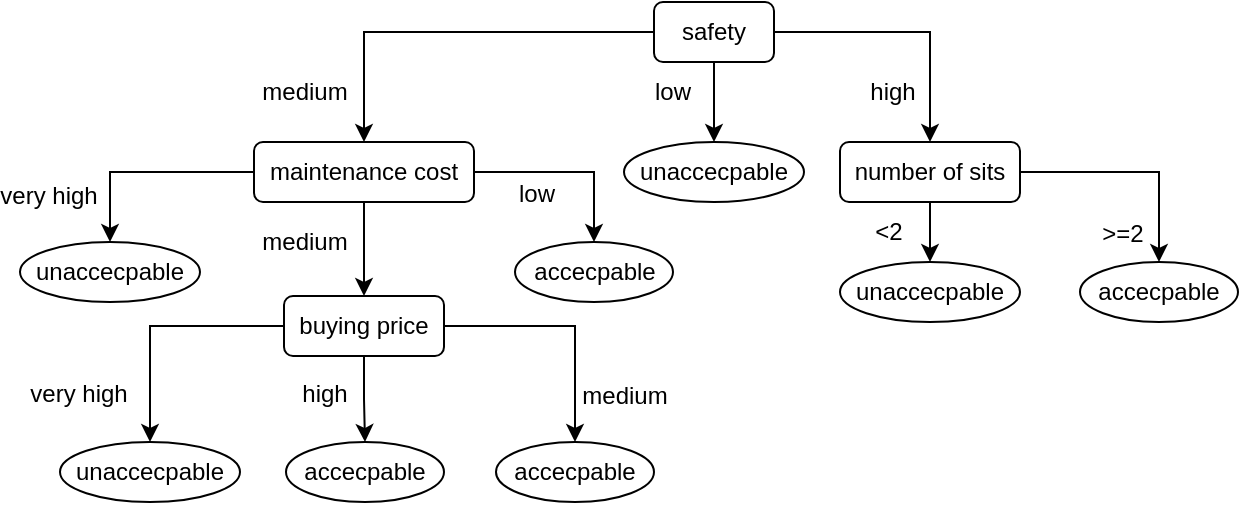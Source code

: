 <mxfile version="24.7.17">
  <diagram name="Page-1" id="Bqq3ml6rKQz_wR7xgZxC">
    <mxGraphModel dx="1116" dy="830" grid="1" gridSize="10" guides="1" tooltips="1" connect="1" arrows="1" fold="1" page="1" pageScale="1" pageWidth="827" pageHeight="1169" math="0" shadow="0">
      <root>
        <mxCell id="0" />
        <mxCell id="1" parent="0" />
        <mxCell id="wGU1YgHN29yls6QpEFfc-7" style="edgeStyle=orthogonalEdgeStyle;rounded=0;orthogonalLoop=1;jettySize=auto;html=1;entryX=0.5;entryY=0;entryDx=0;entryDy=0;" edge="1" parent="1" source="wGU1YgHN29yls6QpEFfc-1" target="wGU1YgHN29yls6QpEFfc-2">
          <mxGeometry relative="1" as="geometry" />
        </mxCell>
        <mxCell id="wGU1YgHN29yls6QpEFfc-9" value="medium" style="edgeLabel;html=1;align=center;verticalAlign=middle;resizable=0;points=[];fontSize=12;" vertex="1" connectable="0" parent="wGU1YgHN29yls6QpEFfc-7">
          <mxGeometry x="-0.3" y="4" relative="1" as="geometry">
            <mxPoint x="-105" y="26" as="offset" />
          </mxGeometry>
        </mxCell>
        <mxCell id="wGU1YgHN29yls6QpEFfc-8" style="edgeStyle=orthogonalEdgeStyle;rounded=0;orthogonalLoop=1;jettySize=auto;html=1;entryX=0.5;entryY=0;entryDx=0;entryDy=0;" edge="1" parent="1" source="wGU1YgHN29yls6QpEFfc-1" target="wGU1YgHN29yls6QpEFfc-3">
          <mxGeometry relative="1" as="geometry" />
        </mxCell>
        <mxCell id="wGU1YgHN29yls6QpEFfc-12" style="edgeStyle=orthogonalEdgeStyle;rounded=0;orthogonalLoop=1;jettySize=auto;html=1;entryX=0.5;entryY=0;entryDx=0;entryDy=0;" edge="1" parent="1" source="wGU1YgHN29yls6QpEFfc-1" target="wGU1YgHN29yls6QpEFfc-5">
          <mxGeometry relative="1" as="geometry" />
        </mxCell>
        <mxCell id="wGU1YgHN29yls6QpEFfc-1" value="s&lt;span style=&quot;background-color: initial;&quot;&gt;afety&lt;/span&gt;" style="rounded=1;whiteSpace=wrap;html=1;" vertex="1" parent="1">
          <mxGeometry x="337" y="50" width="60" height="30" as="geometry" />
        </mxCell>
        <mxCell id="wGU1YgHN29yls6QpEFfc-17" style="edgeStyle=orthogonalEdgeStyle;rounded=0;orthogonalLoop=1;jettySize=auto;html=1;exitX=0;exitY=0.5;exitDx=0;exitDy=0;entryX=0.5;entryY=0;entryDx=0;entryDy=0;" edge="1" parent="1" source="wGU1YgHN29yls6QpEFfc-2" target="wGU1YgHN29yls6QpEFfc-16">
          <mxGeometry relative="1" as="geometry" />
        </mxCell>
        <mxCell id="wGU1YgHN29yls6QpEFfc-19" style="edgeStyle=orthogonalEdgeStyle;rounded=0;orthogonalLoop=1;jettySize=auto;html=1;" edge="1" parent="1" source="wGU1YgHN29yls6QpEFfc-2" target="wGU1YgHN29yls6QpEFfc-18">
          <mxGeometry relative="1" as="geometry" />
        </mxCell>
        <mxCell id="wGU1YgHN29yls6QpEFfc-30" style="edgeStyle=orthogonalEdgeStyle;rounded=0;orthogonalLoop=1;jettySize=auto;html=1;exitX=1;exitY=0.5;exitDx=0;exitDy=0;entryX=0.5;entryY=0;entryDx=0;entryDy=0;" edge="1" parent="1" source="wGU1YgHN29yls6QpEFfc-2" target="wGU1YgHN29yls6QpEFfc-28">
          <mxGeometry relative="1" as="geometry">
            <mxPoint x="300" y="160" as="targetPoint" />
          </mxGeometry>
        </mxCell>
        <mxCell id="wGU1YgHN29yls6QpEFfc-2" value="m&lt;span style=&quot;background-color: initial;&quot;&gt;aintenance cost&lt;/span&gt;" style="rounded=1;whiteSpace=wrap;html=1;" vertex="1" parent="1">
          <mxGeometry x="137" y="120" width="110" height="30" as="geometry" />
        </mxCell>
        <mxCell id="wGU1YgHN29yls6QpEFfc-36" style="edgeStyle=orthogonalEdgeStyle;rounded=0;orthogonalLoop=1;jettySize=auto;html=1;entryX=0.5;entryY=0;entryDx=0;entryDy=0;" edge="1" parent="1" source="wGU1YgHN29yls6QpEFfc-3" target="wGU1YgHN29yls6QpEFfc-35">
          <mxGeometry relative="1" as="geometry" />
        </mxCell>
        <mxCell id="wGU1YgHN29yls6QpEFfc-37" style="edgeStyle=orthogonalEdgeStyle;rounded=0;orthogonalLoop=1;jettySize=auto;html=1;exitX=1;exitY=0.5;exitDx=0;exitDy=0;entryX=0.5;entryY=0;entryDx=0;entryDy=0;" edge="1" parent="1" source="wGU1YgHN29yls6QpEFfc-3" target="wGU1YgHN29yls6QpEFfc-33">
          <mxGeometry relative="1" as="geometry" />
        </mxCell>
        <mxCell id="wGU1YgHN29yls6QpEFfc-3" value="number of sits" style="rounded=1;whiteSpace=wrap;html=1;" vertex="1" parent="1">
          <mxGeometry x="430" y="120" width="90" height="30" as="geometry" />
        </mxCell>
        <mxCell id="wGU1YgHN29yls6QpEFfc-5" value="unaccecpable" style="ellipse;whiteSpace=wrap;html=1;" vertex="1" parent="1">
          <mxGeometry x="322" y="120" width="90" height="30" as="geometry" />
        </mxCell>
        <mxCell id="wGU1YgHN29yls6QpEFfc-14" value="low" style="edgeLabel;html=1;align=center;verticalAlign=middle;resizable=0;points=[];fontSize=12;" vertex="1" connectable="0" parent="1">
          <mxGeometry x="290" y="90" as="geometry">
            <mxPoint x="56" y="5" as="offset" />
          </mxGeometry>
        </mxCell>
        <mxCell id="wGU1YgHN29yls6QpEFfc-15" value="high" style="edgeLabel;html=1;align=center;verticalAlign=middle;resizable=0;points=[];fontSize=12;" vertex="1" connectable="0" parent="1">
          <mxGeometry x="456" y="95" as="geometry" />
        </mxCell>
        <mxCell id="wGU1YgHN29yls6QpEFfc-16" value="unaccecpable" style="ellipse;whiteSpace=wrap;html=1;" vertex="1" parent="1">
          <mxGeometry x="20" y="170" width="90" height="30" as="geometry" />
        </mxCell>
        <mxCell id="wGU1YgHN29yls6QpEFfc-22" style="edgeStyle=orthogonalEdgeStyle;rounded=0;orthogonalLoop=1;jettySize=auto;html=1;entryX=0.5;entryY=0;entryDx=0;entryDy=0;" edge="1" parent="1" source="wGU1YgHN29yls6QpEFfc-18" target="wGU1YgHN29yls6QpEFfc-21">
          <mxGeometry relative="1" as="geometry" />
        </mxCell>
        <mxCell id="wGU1YgHN29yls6QpEFfc-23" style="edgeStyle=orthogonalEdgeStyle;rounded=0;orthogonalLoop=1;jettySize=auto;html=1;entryX=0.5;entryY=0;entryDx=0;entryDy=0;" edge="1" parent="1" source="wGU1YgHN29yls6QpEFfc-18" target="wGU1YgHN29yls6QpEFfc-20">
          <mxGeometry relative="1" as="geometry" />
        </mxCell>
        <mxCell id="wGU1YgHN29yls6QpEFfc-25" style="edgeStyle=orthogonalEdgeStyle;rounded=0;orthogonalLoop=1;jettySize=auto;html=1;entryX=0.5;entryY=0;entryDx=0;entryDy=0;" edge="1" parent="1" source="wGU1YgHN29yls6QpEFfc-18" target="wGU1YgHN29yls6QpEFfc-24">
          <mxGeometry relative="1" as="geometry" />
        </mxCell>
        <mxCell id="wGU1YgHN29yls6QpEFfc-18" value="buying price" style="rounded=1;whiteSpace=wrap;html=1;" vertex="1" parent="1">
          <mxGeometry x="152" y="197" width="80" height="30" as="geometry" />
        </mxCell>
        <mxCell id="wGU1YgHN29yls6QpEFfc-20" value="unaccecpable" style="ellipse;whiteSpace=wrap;html=1;" vertex="1" parent="1">
          <mxGeometry x="40" y="270" width="90" height="30" as="geometry" />
        </mxCell>
        <mxCell id="wGU1YgHN29yls6QpEFfc-21" value="accecpable" style="ellipse;whiteSpace=wrap;html=1;" vertex="1" parent="1">
          <mxGeometry x="153" y="270" width="79" height="30" as="geometry" />
        </mxCell>
        <mxCell id="wGU1YgHN29yls6QpEFfc-24" value="accecpable" style="ellipse;whiteSpace=wrap;html=1;" vertex="1" parent="1">
          <mxGeometry x="258" y="270" width="79" height="30" as="geometry" />
        </mxCell>
        <mxCell id="wGU1YgHN29yls6QpEFfc-26" value="very high" style="edgeLabel;html=1;align=center;verticalAlign=middle;resizable=0;points=[];fontSize=12;" vertex="1" connectable="0" parent="1">
          <mxGeometry x="65" y="161" as="geometry">
            <mxPoint x="-31" y="-14" as="offset" />
          </mxGeometry>
        </mxCell>
        <mxCell id="wGU1YgHN29yls6QpEFfc-27" value="medium" style="edgeLabel;html=1;align=center;verticalAlign=middle;resizable=0;points=[];fontSize=12;" vertex="1" connectable="0" parent="1">
          <mxGeometry x="162" y="170" as="geometry" />
        </mxCell>
        <mxCell id="wGU1YgHN29yls6QpEFfc-28" value="accecpable" style="ellipse;whiteSpace=wrap;html=1;" vertex="1" parent="1">
          <mxGeometry x="267.5" y="170" width="79" height="30" as="geometry" />
        </mxCell>
        <mxCell id="wGU1YgHN29yls6QpEFfc-29" style="edgeStyle=orthogonalEdgeStyle;rounded=0;orthogonalLoop=1;jettySize=auto;html=1;exitX=0.5;exitY=1;exitDx=0;exitDy=0;" edge="1" parent="1" source="wGU1YgHN29yls6QpEFfc-3" target="wGU1YgHN29yls6QpEFfc-3">
          <mxGeometry relative="1" as="geometry" />
        </mxCell>
        <mxCell id="wGU1YgHN29yls6QpEFfc-33" value="accecpable" style="ellipse;whiteSpace=wrap;html=1;" vertex="1" parent="1">
          <mxGeometry x="550" y="180" width="79" height="30" as="geometry" />
        </mxCell>
        <mxCell id="wGU1YgHN29yls6QpEFfc-35" value="unaccecpable" style="ellipse;whiteSpace=wrap;html=1;" vertex="1" parent="1">
          <mxGeometry x="430" y="180" width="90" height="30" as="geometry" />
        </mxCell>
        <mxCell id="wGU1YgHN29yls6QpEFfc-38" value="&amp;lt;2" style="edgeLabel;html=1;align=center;verticalAlign=middle;resizable=0;points=[];fontSize=12;" vertex="1" connectable="0" parent="1">
          <mxGeometry x="457" y="161" as="geometry">
            <mxPoint x="-3" y="4" as="offset" />
          </mxGeometry>
        </mxCell>
        <mxCell id="wGU1YgHN29yls6QpEFfc-39" value="&amp;gt;=2" style="edgeLabel;html=1;align=center;verticalAlign=middle;resizable=0;points=[];fontSize=12;" vertex="1" connectable="0" parent="1">
          <mxGeometry x="513" y="169" as="geometry">
            <mxPoint x="58" y="-3" as="offset" />
          </mxGeometry>
        </mxCell>
        <mxCell id="wGU1YgHN29yls6QpEFfc-40" value="low" style="edgeLabel;html=1;align=center;verticalAlign=middle;resizable=0;points=[];fontSize=12;" vertex="1" connectable="0" parent="1">
          <mxGeometry x="222" y="141" as="geometry">
            <mxPoint x="56" y="5" as="offset" />
          </mxGeometry>
        </mxCell>
        <mxCell id="wGU1YgHN29yls6QpEFfc-41" value="very high" style="edgeLabel;html=1;align=center;verticalAlign=middle;resizable=0;points=[];fontSize=12;" vertex="1" connectable="0" parent="1">
          <mxGeometry x="80" y="260" as="geometry">
            <mxPoint x="-31" y="-14" as="offset" />
          </mxGeometry>
        </mxCell>
        <mxCell id="wGU1YgHN29yls6QpEFfc-42" value="high" style="edgeLabel;html=1;align=center;verticalAlign=middle;resizable=0;points=[];fontSize=12;" vertex="1" connectable="0" parent="1">
          <mxGeometry x="203" y="260" as="geometry">
            <mxPoint x="-31" y="-14" as="offset" />
          </mxGeometry>
        </mxCell>
        <mxCell id="wGU1YgHN29yls6QpEFfc-43" value="medium" style="edgeLabel;html=1;align=center;verticalAlign=middle;resizable=0;points=[];fontSize=12;" vertex="1" connectable="0" parent="1">
          <mxGeometry x="322" y="247" as="geometry" />
        </mxCell>
      </root>
    </mxGraphModel>
  </diagram>
</mxfile>
